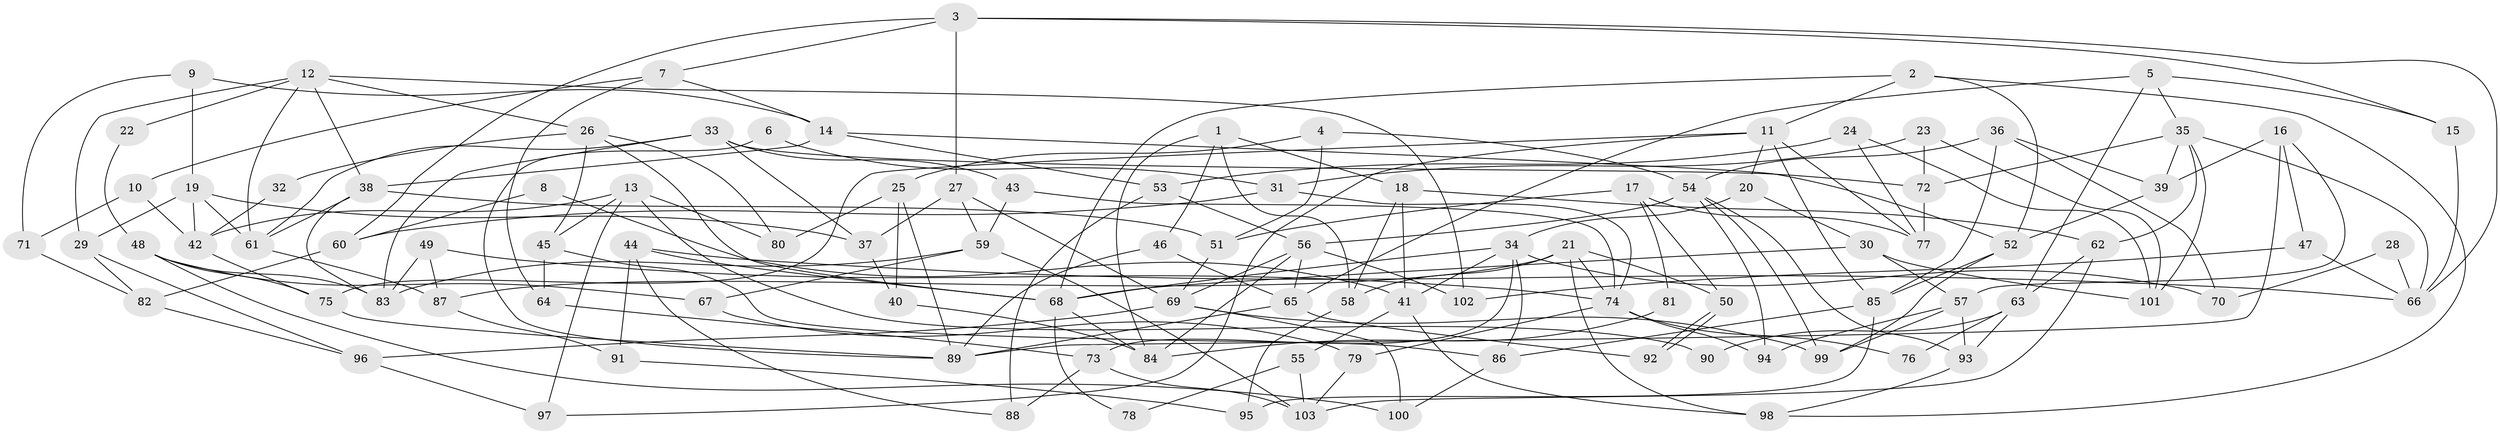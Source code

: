 // Generated by graph-tools (version 1.1) at 2025/02/03/09/25 03:02:11]
// undirected, 103 vertices, 206 edges
graph export_dot {
graph [start="1"]
  node [color=gray90,style=filled];
  1;
  2;
  3;
  4;
  5;
  6;
  7;
  8;
  9;
  10;
  11;
  12;
  13;
  14;
  15;
  16;
  17;
  18;
  19;
  20;
  21;
  22;
  23;
  24;
  25;
  26;
  27;
  28;
  29;
  30;
  31;
  32;
  33;
  34;
  35;
  36;
  37;
  38;
  39;
  40;
  41;
  42;
  43;
  44;
  45;
  46;
  47;
  48;
  49;
  50;
  51;
  52;
  53;
  54;
  55;
  56;
  57;
  58;
  59;
  60;
  61;
  62;
  63;
  64;
  65;
  66;
  67;
  68;
  69;
  70;
  71;
  72;
  73;
  74;
  75;
  76;
  77;
  78;
  79;
  80;
  81;
  82;
  83;
  84;
  85;
  86;
  87;
  88;
  89;
  90;
  91;
  92;
  93;
  94;
  95;
  96;
  97;
  98;
  99;
  100;
  101;
  102;
  103;
  1 -- 84;
  1 -- 58;
  1 -- 18;
  1 -- 46;
  2 -- 52;
  2 -- 11;
  2 -- 68;
  2 -- 98;
  3 -- 7;
  3 -- 66;
  3 -- 15;
  3 -- 27;
  3 -- 60;
  4 -- 54;
  4 -- 51;
  4 -- 25;
  5 -- 35;
  5 -- 65;
  5 -- 15;
  5 -- 63;
  6 -- 31;
  6 -- 89;
  7 -- 14;
  7 -- 64;
  7 -- 10;
  8 -- 41;
  8 -- 60;
  9 -- 71;
  9 -- 14;
  9 -- 19;
  10 -- 42;
  10 -- 71;
  11 -- 20;
  11 -- 85;
  11 -- 75;
  11 -- 77;
  11 -- 97;
  12 -- 26;
  12 -- 29;
  12 -- 22;
  12 -- 38;
  12 -- 61;
  12 -- 102;
  13 -- 97;
  13 -- 42;
  13 -- 45;
  13 -- 80;
  13 -- 90;
  14 -- 38;
  14 -- 52;
  14 -- 53;
  15 -- 66;
  16 -- 39;
  16 -- 89;
  16 -- 47;
  16 -- 57;
  17 -- 51;
  17 -- 50;
  17 -- 77;
  17 -- 81;
  18 -- 62;
  18 -- 41;
  18 -- 58;
  19 -- 61;
  19 -- 29;
  19 -- 37;
  19 -- 42;
  20 -- 30;
  20 -- 34;
  21 -- 98;
  21 -- 74;
  21 -- 50;
  21 -- 58;
  21 -- 87;
  22 -- 48;
  23 -- 101;
  23 -- 72;
  23 -- 31;
  24 -- 77;
  24 -- 53;
  24 -- 101;
  25 -- 89;
  25 -- 40;
  25 -- 80;
  26 -- 80;
  26 -- 68;
  26 -- 32;
  26 -- 45;
  27 -- 69;
  27 -- 37;
  27 -- 59;
  28 -- 66;
  28 -- 70;
  29 -- 82;
  29 -- 96;
  30 -- 68;
  30 -- 57;
  30 -- 101;
  31 -- 74;
  31 -- 60;
  32 -- 42;
  33 -- 37;
  33 -- 61;
  33 -- 43;
  33 -- 72;
  33 -- 83;
  34 -- 68;
  34 -- 41;
  34 -- 70;
  34 -- 73;
  34 -- 86;
  35 -- 101;
  35 -- 72;
  35 -- 39;
  35 -- 62;
  35 -- 66;
  36 -- 85;
  36 -- 54;
  36 -- 39;
  36 -- 70;
  37 -- 40;
  38 -- 83;
  38 -- 51;
  38 -- 61;
  39 -- 52;
  40 -- 84;
  41 -- 98;
  41 -- 55;
  42 -- 75;
  43 -- 74;
  43 -- 59;
  44 -- 66;
  44 -- 68;
  44 -- 88;
  44 -- 91;
  45 -- 64;
  45 -- 86;
  46 -- 89;
  46 -- 65;
  47 -- 66;
  47 -- 102;
  48 -- 67;
  48 -- 83;
  48 -- 75;
  48 -- 100;
  49 -- 87;
  49 -- 83;
  49 -- 74;
  50 -- 92;
  50 -- 92;
  51 -- 69;
  52 -- 85;
  52 -- 99;
  53 -- 88;
  53 -- 56;
  54 -- 99;
  54 -- 56;
  54 -- 93;
  54 -- 94;
  55 -- 103;
  55 -- 78;
  56 -- 102;
  56 -- 65;
  56 -- 69;
  56 -- 84;
  57 -- 99;
  57 -- 93;
  57 -- 94;
  58 -- 95;
  59 -- 67;
  59 -- 83;
  59 -- 103;
  60 -- 82;
  61 -- 87;
  62 -- 63;
  62 -- 103;
  63 -- 93;
  63 -- 76;
  63 -- 90;
  64 -- 73;
  65 -- 89;
  65 -- 92;
  67 -- 79;
  68 -- 84;
  68 -- 78;
  69 -- 100;
  69 -- 96;
  69 -- 99;
  71 -- 82;
  72 -- 77;
  73 -- 103;
  73 -- 88;
  74 -- 94;
  74 -- 76;
  74 -- 79;
  75 -- 89;
  79 -- 103;
  81 -- 84;
  82 -- 96;
  85 -- 86;
  85 -- 95;
  86 -- 100;
  87 -- 91;
  91 -- 95;
  93 -- 98;
  96 -- 97;
}
